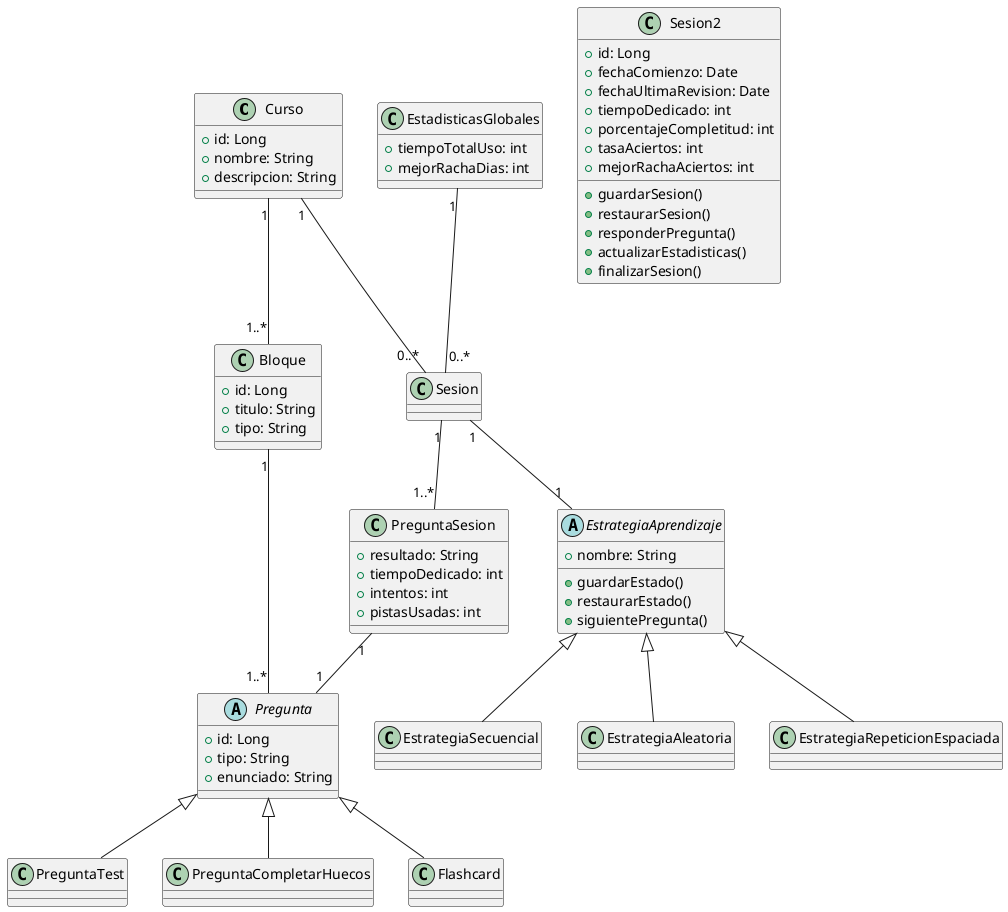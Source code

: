 @startuml clases 
class Curso {
  +id: Long
  +nombre: String
  +descripcion: String
}
class Bloque {
  +id: Long
  +titulo: String
  +tipo: String
}
abstract class Pregunta {
  +id: Long
  +tipo: String
  +enunciado: String
}
class PreguntaTest
class PreguntaCompletarHuecos
class Flashcard

class Sesion2 {
  +id: Long
  +fechaComienzo: Date
  +fechaUltimaRevision: Date
  +tiempoDedicado: int
  +porcentajeCompletitud: int
  +tasaAciertos: int
  +mejorRachaAciertos: int
  +guardarSesion()
  +restaurarSesion()
  +responderPregunta()
  +actualizarEstadisticas()
  +finalizarSesion()
}

class PreguntaSesion {
  +resultado: String
  +tiempoDedicado: int
  +intentos: int
  +pistasUsadas: int
}
abstract class EstrategiaAprendizaje {
  +nombre: String
  +guardarEstado()
  +restaurarEstado()
  +siguientePregunta()
}
class EstrategiaSecuencial
class EstrategiaAleatoria
class EstrategiaRepeticionEspaciada
class EstadisticasGlobales {
  +tiempoTotalUso: int
  +mejorRachaDias: int
}

Curso "1" -- "1..*" Bloque
Bloque "1" -- "1..*" Pregunta
Pregunta <|-- PreguntaTest
Pregunta <|-- PreguntaCompletarHuecos
Pregunta <|-- Flashcard
Curso "1" -- "0..*" Sesion
Sesion "1" -- "1" EstrategiaAprendizaje
Sesion "1" -- "1..*" PreguntaSesion
PreguntaSesion "1" -- "1" Pregunta
EstadisticasGlobales "1" -- "0..*" Sesion
EstrategiaAprendizaje <|-- EstrategiaSecuencial
EstrategiaAprendizaje <|-- EstrategiaAleatoria
EstrategiaAprendizaje <|-- EstrategiaRepeticionEspaciada
@enduml

